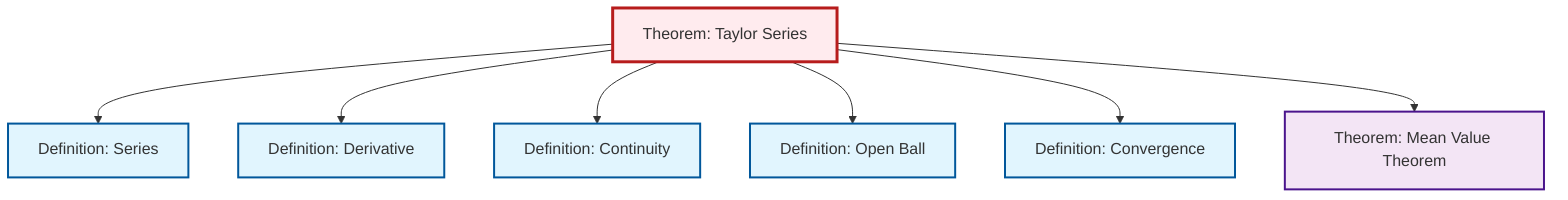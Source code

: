 graph TD
    classDef definition fill:#e1f5fe,stroke:#01579b,stroke-width:2px
    classDef theorem fill:#f3e5f5,stroke:#4a148c,stroke-width:2px
    classDef axiom fill:#fff3e0,stroke:#e65100,stroke-width:2px
    classDef example fill:#e8f5e9,stroke:#1b5e20,stroke-width:2px
    classDef current fill:#ffebee,stroke:#b71c1c,stroke-width:3px
    thm-taylor-series["Theorem: Taylor Series"]:::theorem
    def-continuity["Definition: Continuity"]:::definition
    def-series["Definition: Series"]:::definition
    def-derivative["Definition: Derivative"]:::definition
    def-open-ball["Definition: Open Ball"]:::definition
    thm-mean-value["Theorem: Mean Value Theorem"]:::theorem
    def-convergence["Definition: Convergence"]:::definition
    thm-taylor-series --> def-series
    thm-taylor-series --> def-derivative
    thm-taylor-series --> def-continuity
    thm-taylor-series --> def-open-ball
    thm-taylor-series --> def-convergence
    thm-taylor-series --> thm-mean-value
    class thm-taylor-series current